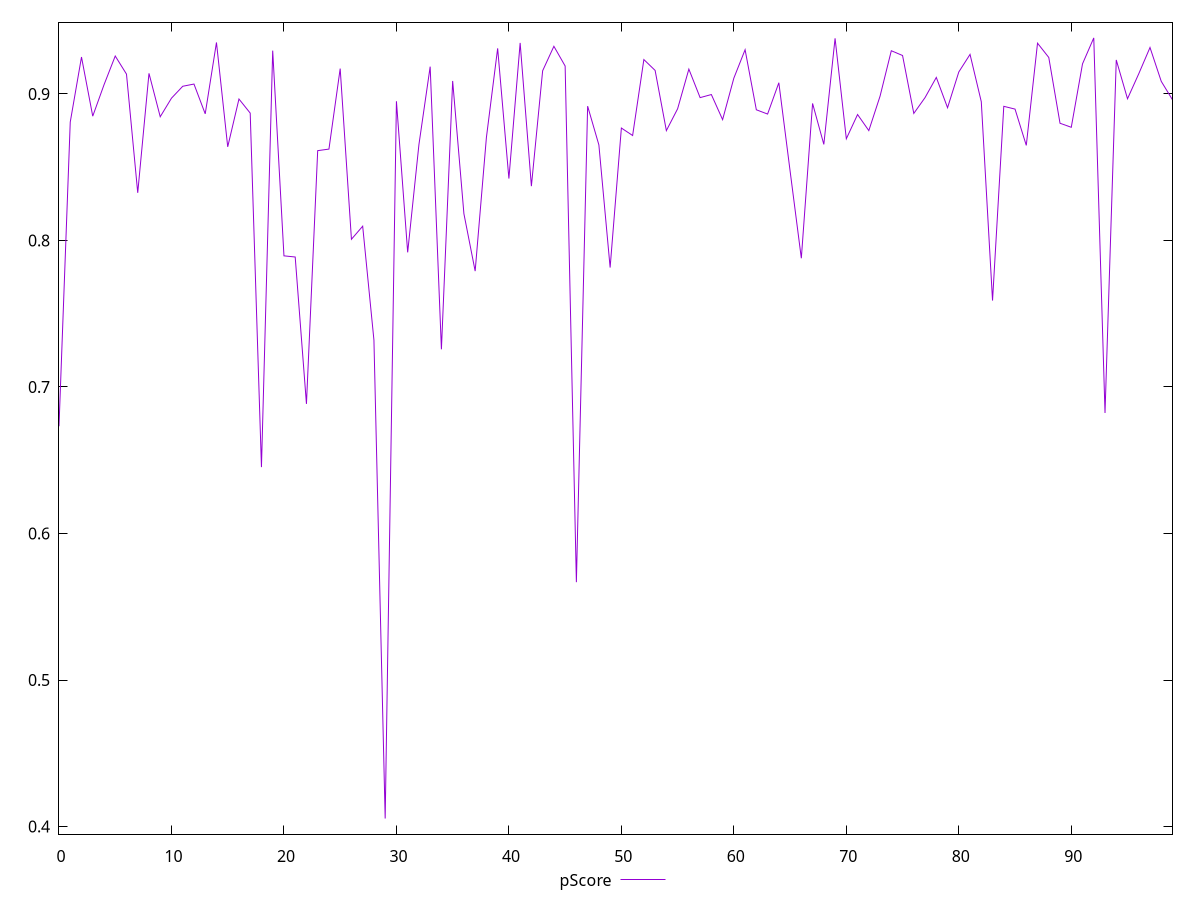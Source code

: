reset

$pScore <<EOF
0 0.6731954790615404
1 0.8807793794540832
2 0.9251307444458061
3 0.8847785872824485
4 0.9061649724723193
5 0.9258317084400596
6 0.9134821047166868
7 0.8324760488588833
8 0.914008168769658
9 0.8843895925565304
10 0.8970603774806416
11 0.9051913912034819
12 0.9067047825096126
13 0.8863759766861732
14 0.9350874105014336
15 0.8638573901172694
16 0.8964832390271313
17 0.8868894915358527
18 0.6453120146167719
19 0.9295293883819636
20 0.7894730976557218
21 0.7886781341392843
22 0.6884378763064243
23 0.8612588776044784
24 0.8623203601785154
25 0.9172470412590286
26 0.800799109676259
27 0.809697054745042
28 0.7319757367997228
29 0.40549667767862263
30 0.8949697286152458
31 0.7918428232489134
32 0.8653721368432606
33 0.9185831256978945
34 0.7256645555927899
35 0.9087997491133885
36 0.8182038641581258
37 0.7790568101237693
38 0.8702209082713602
39 0.9310645795434804
40 0.8421987650351443
41 0.9347802347826766
42 0.8370329540954234
43 0.9157642952024857
44 0.9324721964464598
45 0.9190142881161609
46 0.5667615331567462
47 0.8916318044844556
48 0.8651670403976569
49 0.781491573434201
50 0.8766939479156087
51 0.87158797203271
52 0.9234188514624095
53 0.9160152569033747
54 0.8749284788902804
55 0.8898212441657418
56 0.9168912335631276
57 0.897441578138333
58 0.8995486915089151
59 0.8824270640257167
60 0.9107362510942112
61 0.9301306584374202
62 0.8891470256664709
63 0.8862336017128121
64 0.9076054503226306
65 0.8474307015793048
66 0.7878300489579335
67 0.8934839460668056
68 0.8655270515007755
69 0.9378940594292031
70 0.8693638162032579
71 0.8859094281320696
72 0.8749394110703813
73 0.8984468126897551
74 0.9294401902485521
75 0.926186388308283
76 0.8866684603268842
77 0.8974741066015235
78 0.9112286303964339
79 0.8905592503110014
80 0.9149499515698089
81 0.9269463997514847
82 0.8946442563861994
83 0.7589393332481544
84 0.8915088553902372
85 0.8896119264803031
86 0.8648524658729628
87 0.9345978541043316
88 0.9248557973917823
89 0.8799537235316742
90 0.8771961696499193
91 0.9204897481142523
92 0.9381943813490285
93 0.6822575800715575
94 0.9231646120696838
95 0.8966665765444626
96 0.9137231224767566
97 0.9316531097159247
98 0.9085541759835885
99 0.8959510811697975
EOF

set key outside below
set xrange [0:99]
set yrange [0.3948427236052145:0.9488483354224366]
set trange [0.3948427236052145:0.9488483354224366]
set terminal svg size 640, 500 enhanced background rgb 'white'
set output "report_00015_2021-02-09T16-11-33.973Z/first-meaningful-paint/samples/pages+cached+noadtech/pScore/values.svg"

plot $pScore title "pScore" with line

reset

